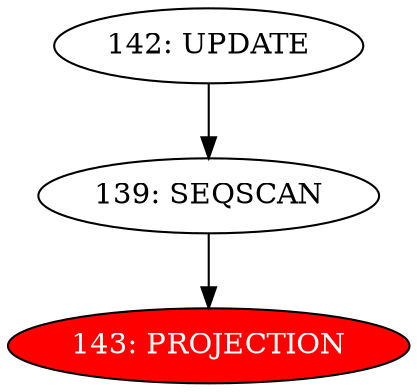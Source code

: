 digraph name {
139 [label="139: SEQSCAN" ];
139 -> 143;
143 [label="143: PROJECTION" fontcolor="white" style="filled" fillcolor="red"];
142 [label="142: UPDATE" ];
142 -> 139;

}

